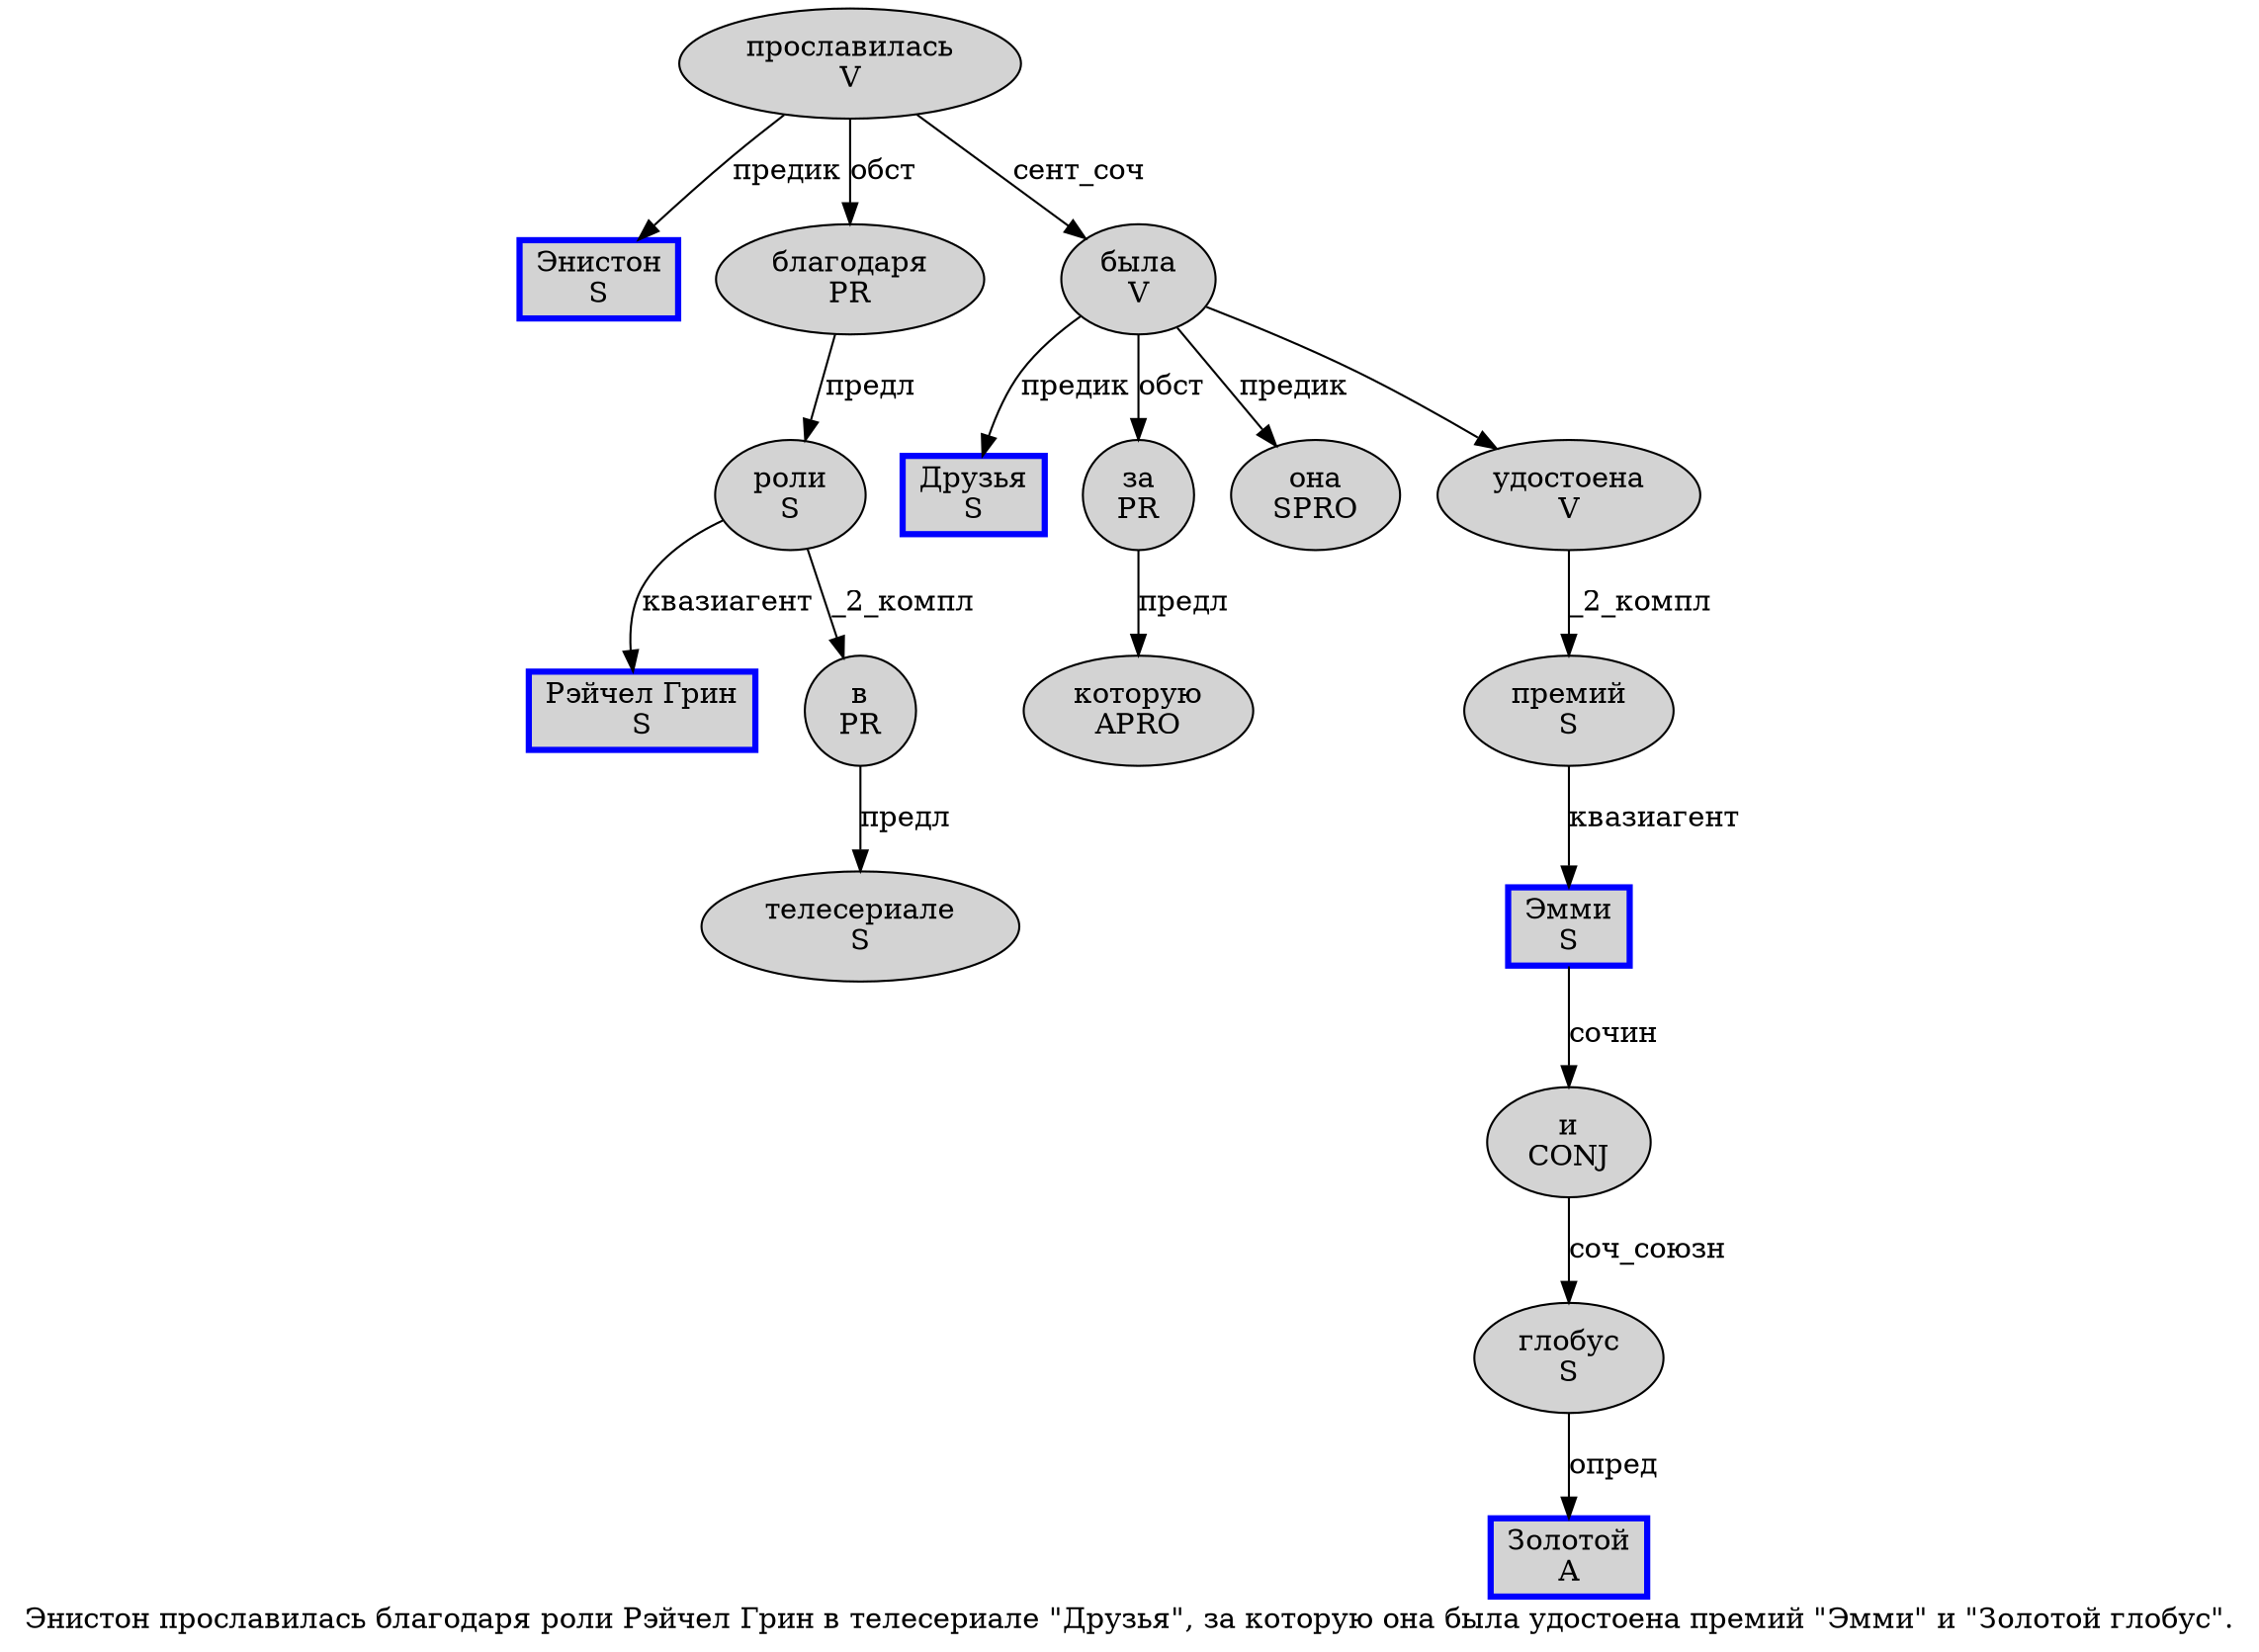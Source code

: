 digraph SENTENCE_1434 {
	graph [label="Энистон прославилась благодаря роли Рэйчел Грин в телесериале \"Друзья\", за которую она была удостоена премий \"Эмми\" и \"Золотой глобус\"."]
	node [style=filled]
		0 [label="Энистон
S" color=blue fillcolor=lightgray penwidth=3 shape=box]
		1 [label="прославилась
V" color="" fillcolor=lightgray penwidth=1 shape=ellipse]
		2 [label="благодаря
PR" color="" fillcolor=lightgray penwidth=1 shape=ellipse]
		3 [label="роли
S" color="" fillcolor=lightgray penwidth=1 shape=ellipse]
		4 [label="Рэйчел Грин
S" color=blue fillcolor=lightgray penwidth=3 shape=box]
		5 [label="в
PR" color="" fillcolor=lightgray penwidth=1 shape=ellipse]
		6 [label="телесериале
S" color="" fillcolor=lightgray penwidth=1 shape=ellipse]
		8 [label="Друзья
S" color=blue fillcolor=lightgray penwidth=3 shape=box]
		11 [label="за
PR" color="" fillcolor=lightgray penwidth=1 shape=ellipse]
		12 [label="которую
APRO" color="" fillcolor=lightgray penwidth=1 shape=ellipse]
		13 [label="она
SPRO" color="" fillcolor=lightgray penwidth=1 shape=ellipse]
		14 [label="была
V" color="" fillcolor=lightgray penwidth=1 shape=ellipse]
		15 [label="удостоена
V" color="" fillcolor=lightgray penwidth=1 shape=ellipse]
		16 [label="премий
S" color="" fillcolor=lightgray penwidth=1 shape=ellipse]
		18 [label="Эмми
S" color=blue fillcolor=lightgray penwidth=3 shape=box]
		20 [label="и
CONJ" color="" fillcolor=lightgray penwidth=1 shape=ellipse]
		22 [label="Золотой
A" color=blue fillcolor=lightgray penwidth=3 shape=box]
		23 [label="глобус
S" color="" fillcolor=lightgray penwidth=1 shape=ellipse]
			5 -> 6 [label="предл"]
			23 -> 22 [label="опред"]
			16 -> 18 [label="квазиагент"]
			15 -> 16 [label="_2_компл"]
			1 -> 0 [label="предик"]
			1 -> 2 [label="обст"]
			1 -> 14 [label="сент_соч"]
			20 -> 23 [label="соч_союзн"]
			2 -> 3 [label="предл"]
			18 -> 20 [label="сочин"]
			11 -> 12 [label="предл"]
			3 -> 4 [label="квазиагент"]
			3 -> 5 [label="_2_компл"]
			14 -> 8 [label="предик"]
			14 -> 11 [label="обст"]
			14 -> 13 [label="предик"]
			14 -> 15
}